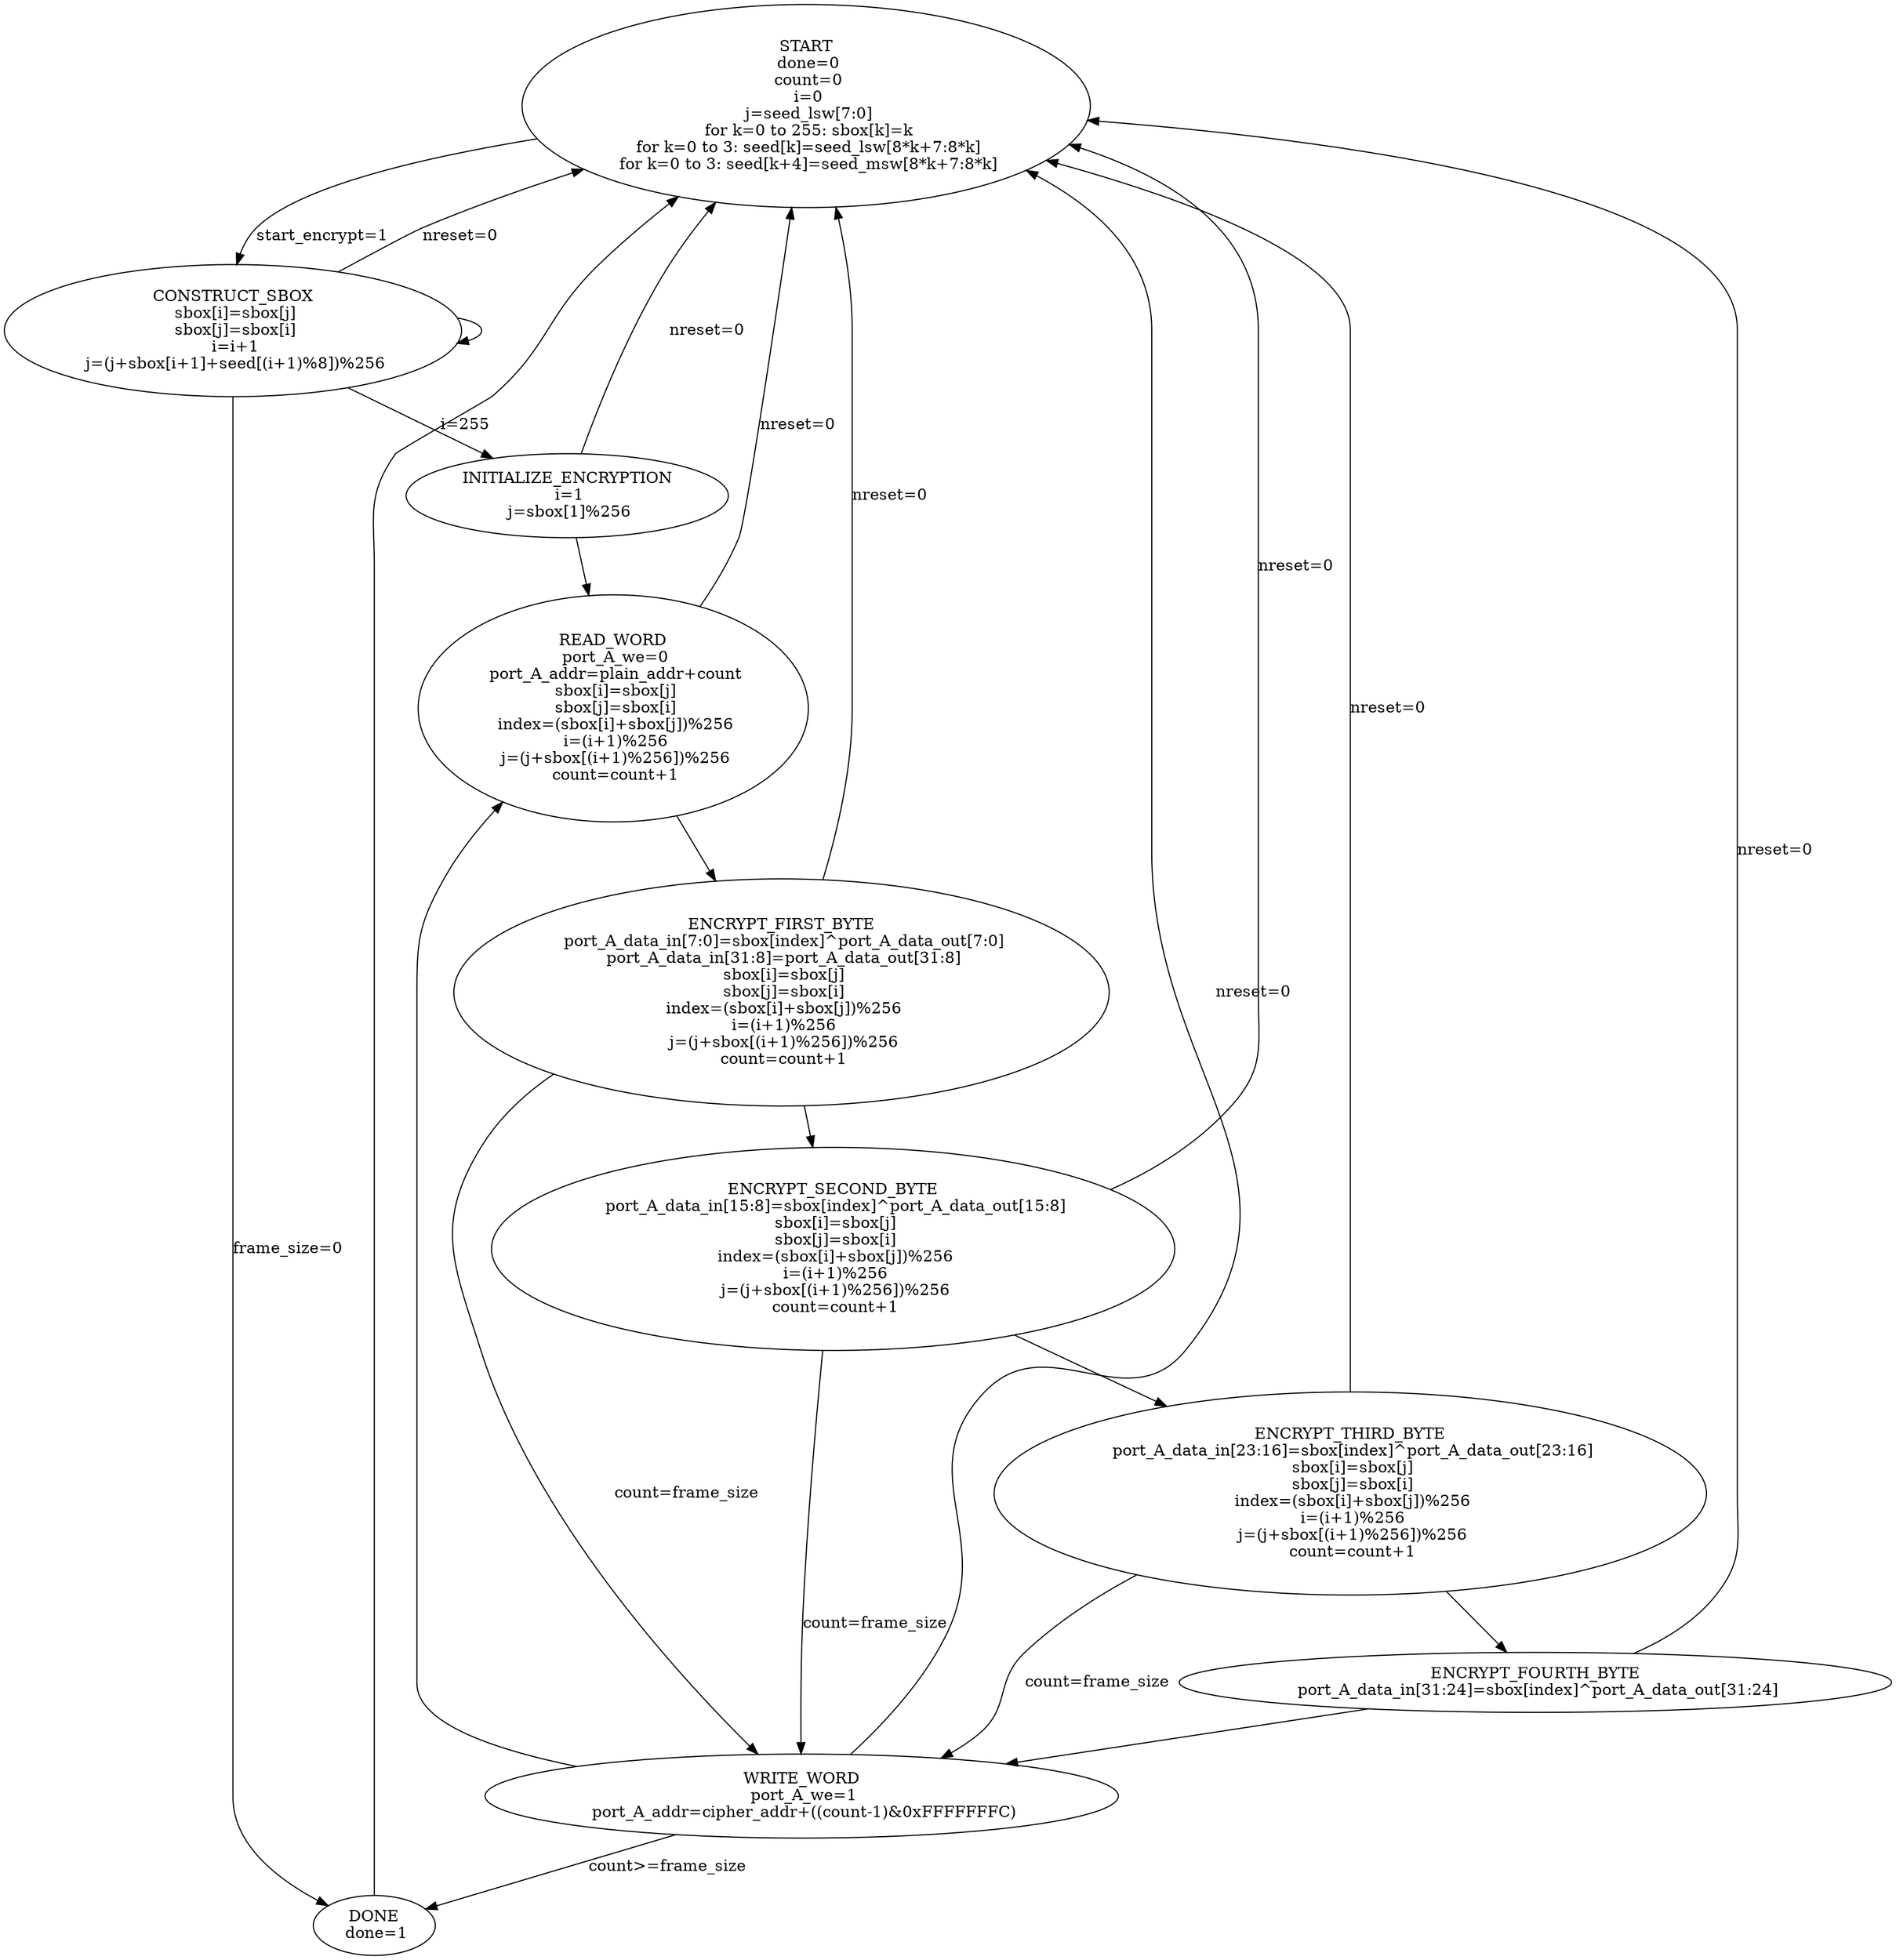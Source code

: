 digraph state_machine {

  start [label="START\n \
done=0\n \
count=0\n \
i=0\n \
j=seed_lsw[7:0]\n \
for k=0 to 255: sbox[k]=k\n \
for k=0 to 3: seed[k]=seed_lsw[8*k+7:8*k]\n \
for k=0 to 3: seed[k+4]=seed_msw[8*k+7:8*k]"]
  start -> construct_sbox [label="start_encrypt=1"]

  construct_sbox [label="CONSTRUCT_SBOX\n \
sbox[i]=sbox[j]\n \
sbox[j]=sbox[i]\n \
i=i+1\n \
j=(j+sbox[i+1]+seed[(i+1)%8])%256"]
  construct_sbox -> start [label="nreset=0"]
  construct_sbox -> done [label="frame_size=0"]
  construct_sbox -> initialize_encryption [label="i=255"]
  construct_sbox -> construct_sbox

  initialize_encryption [label="INITIALIZE_ENCRYPTION\n \
i=1\n \
j=sbox[1]%256"]
  initialize_encryption -> start [label="nreset=0"]
  initialize_encryption -> read_word

  read_word [label="READ_WORD\n \
port_A_we=0\n \
port_A_addr=plain_addr+count\n \
sbox[i]=sbox[j]\n \
sbox[j]=sbox[i]\n \
index=(sbox[i]+sbox[j])%256\n \
i=(i+1)%256\n \
j=(j+sbox[(i+1)%256])%256\n \
count=count+1"]
  read_word -> start [label="nreset=0"]
  read_word -> encrypt_first_byte

  encrypt_first_byte [label="ENCRYPT_FIRST_BYTE\n \
port_A_data_in[7:0]=sbox[index]^port_A_data_out[7:0]\n \
port_A_data_in[31:8]=port_A_data_out[31:8]\n \
sbox[i]=sbox[j]\n \
sbox[j]=sbox[i]\n \
index=(sbox[i]+sbox[j])%256\n \
i=(i+1)%256\n \
j=(j+sbox[(i+1)%256])%256\n \
count=count+1"]
  encrypt_first_byte -> start [label="nreset=0"]
  encrypt_first_byte -> write_word [label="count=frame_size"]
  encrypt_first_byte -> encrypt_second_byte 

  encrypt_second_byte [label="ENCRYPT_SECOND_BYTE\n \
port_A_data_in[15:8]=sbox[index]^port_A_data_out[15:8]\n \
sbox[i]=sbox[j]\n \
sbox[j]=sbox[i]\n \
index=(sbox[i]+sbox[j])%256\n \
i=(i+1)%256\n \
j=(j+sbox[(i+1)%256])%256\n \
count=count+1"]
  encrypt_second_byte -> start [label="nreset=0"]
  encrypt_second_byte -> write_word [label="count=frame_size"]
  encrypt_second_byte -> encrypt_third_byte 

  encrypt_third_byte [label="ENCRYPT_THIRD_BYTE\n \
port_A_data_in[23:16]=sbox[index]^port_A_data_out[23:16]\n \
sbox[i]=sbox[j]\n \
sbox[j]=sbox[i]\n \
index=(sbox[i]+sbox[j])%256\n \
i=(i+1)%256\n \
j=(j+sbox[(i+1)%256])%256\n \
count=count+1"]
  encrypt_third_byte -> start [label="nreset=0"]
  encrypt_third_byte -> write_word [label="count=frame_size"]
  encrypt_third_byte -> encrypt_fourth_byte 

  encrypt_fourth_byte [label="ENCRYPT_FOURTH_BYTE\n \
port_A_data_in[31:24]=sbox[index]^port_A_data_out[31:24]"]
  encrypt_fourth_byte -> start [label="nreset=0"]
  encrypt_fourth_byte -> write_word

  write_word [label="WRITE_WORD\n \
port_A_we=1\n \
port_A_addr=cipher_addr+((count-1)&0xFFFFFFFC)"]
  write_word -> start [label="nreset=0"]
  write_word -> done [label="count>=frame_size"]
  write_word -> read_word

  done [label="DONE\n \
done=1"]
  done -> start
}
